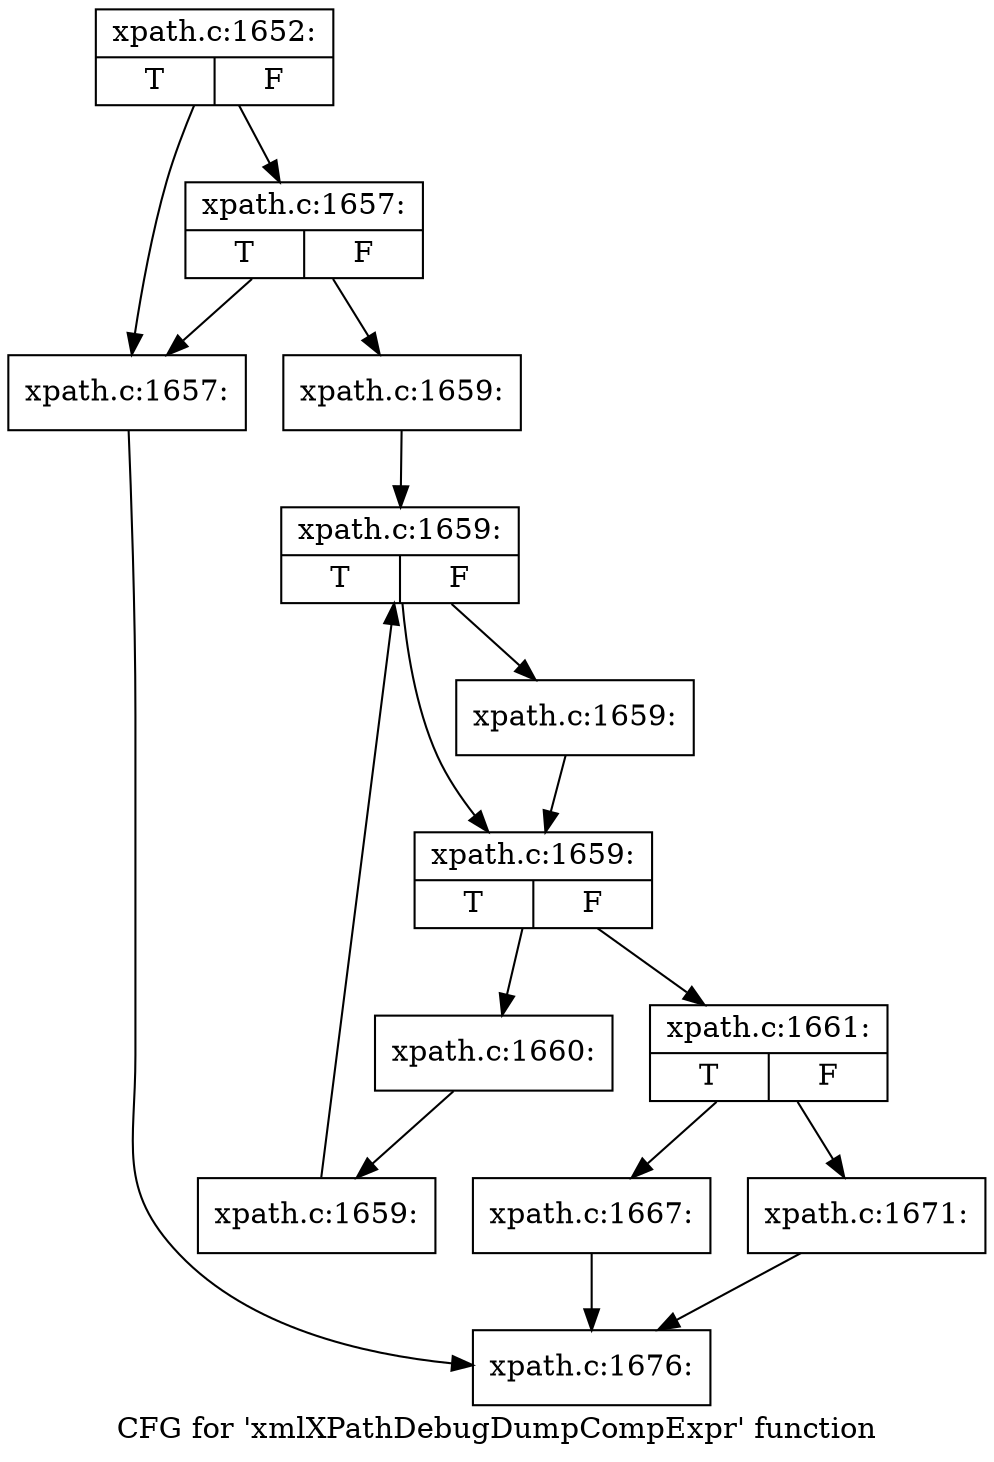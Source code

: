 digraph "CFG for 'xmlXPathDebugDumpCompExpr' function" {
	label="CFG for 'xmlXPathDebugDumpCompExpr' function";

	Node0x55e6b24784b0 [shape=record,label="{xpath.c:1652:|{<s0>T|<s1>F}}"];
	Node0x55e6b24784b0 -> Node0x55e6b247e000;
	Node0x55e6b24784b0 -> Node0x55e6b247f360;
	Node0x55e6b247f360 [shape=record,label="{xpath.c:1657:|{<s0>T|<s1>F}}"];
	Node0x55e6b247f360 -> Node0x55e6b247e000;
	Node0x55e6b247f360 -> Node0x55e6b24152b0;
	Node0x55e6b247e000 [shape=record,label="{xpath.c:1657:}"];
	Node0x55e6b247e000 -> Node0x55e6b249a180;
	Node0x55e6b24152b0 [shape=record,label="{xpath.c:1659:}"];
	Node0x55e6b24152b0 -> Node0x55e6b2498650;
	Node0x55e6b2498650 [shape=record,label="{xpath.c:1659:|{<s0>T|<s1>F}}"];
	Node0x55e6b2498650 -> Node0x55e6b2498a30;
	Node0x55e6b2498650 -> Node0x55e6b24989e0;
	Node0x55e6b2498a30 [shape=record,label="{xpath.c:1659:}"];
	Node0x55e6b2498a30 -> Node0x55e6b24989e0;
	Node0x55e6b24989e0 [shape=record,label="{xpath.c:1659:|{<s0>T|<s1>F}}"];
	Node0x55e6b24989e0 -> Node0x55e6b2498930;
	Node0x55e6b24989e0 -> Node0x55e6b24984f0;
	Node0x55e6b2498930 [shape=record,label="{xpath.c:1660:}"];
	Node0x55e6b2498930 -> Node0x55e6b24988a0;
	Node0x55e6b24988a0 [shape=record,label="{xpath.c:1659:}"];
	Node0x55e6b24988a0 -> Node0x55e6b2498650;
	Node0x55e6b24984f0 [shape=record,label="{xpath.c:1661:|{<s0>T|<s1>F}}"];
	Node0x55e6b24984f0 -> Node0x55e6b249a130;
	Node0x55e6b24984f0 -> Node0x55e6b249a1d0;
	Node0x55e6b249a130 [shape=record,label="{xpath.c:1667:}"];
	Node0x55e6b249a130 -> Node0x55e6b249a180;
	Node0x55e6b249a1d0 [shape=record,label="{xpath.c:1671:}"];
	Node0x55e6b249a1d0 -> Node0x55e6b249a180;
	Node0x55e6b249a180 [shape=record,label="{xpath.c:1676:}"];
}
